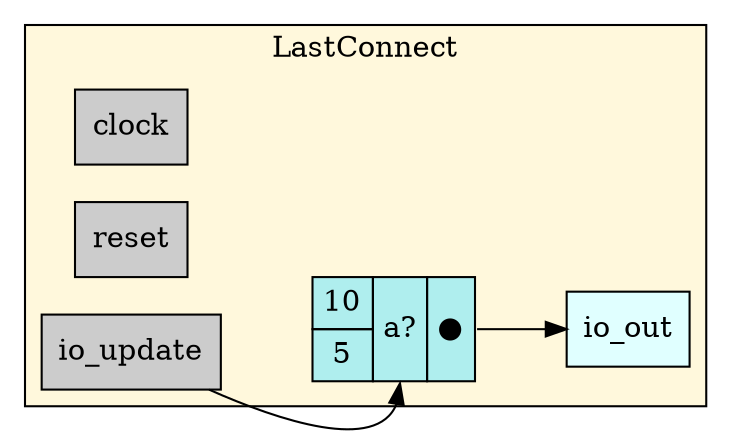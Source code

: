 digraph LastConnect {
stylesheet = "styles.css"
rankdir="LR" 

subgraph cluster_LastConnect {
  label="LastConnect"
  URL=""
  bgcolor="#FFF8DC"
  cluster_LastConnect_clock [shape = "rectangle" style="filled" fillcolor="#CCCCCC" label="clock" rank="0"]
     
cluster_LastConnect_reset [shape = "rectangle" style="filled" fillcolor="#CCCCCC" label="reset" rank="0"]
     
cluster_LastConnect_io_update [shape = "rectangle" style="filled" fillcolor="#CCCCCC" label="io_update" rank="0"]
     
cluster_LastConnect_io_out [shape = "rectangle" style="filled" fillcolor="#E0FFFF" label="io_out" rank="1000"]
     

mux_1143619946 [shape = "plaintext" label=<
<TABLE BORDER="0" CELLBORDER="1" CELLSPACING="0" CELLPADDING="4" BGCOLOR="#AFEEEE">
  <TR>
    <TD PORT="in1">10</TD>
    <TD ROWSPAN="2" PORT="select">a?</TD>
    <TD ROWSPAN="2" PORT="out">&#x25cf;</TD>
  </TR>
  <TR>
    <TD PORT="in2">5</TD>
  </TR>
</TABLE>>];
       

  cluster_LastConnect_io_update -> mux_1143619946:select
  mux_1143619946:out -> cluster_LastConnect_io_out
  
  
}
     
}
